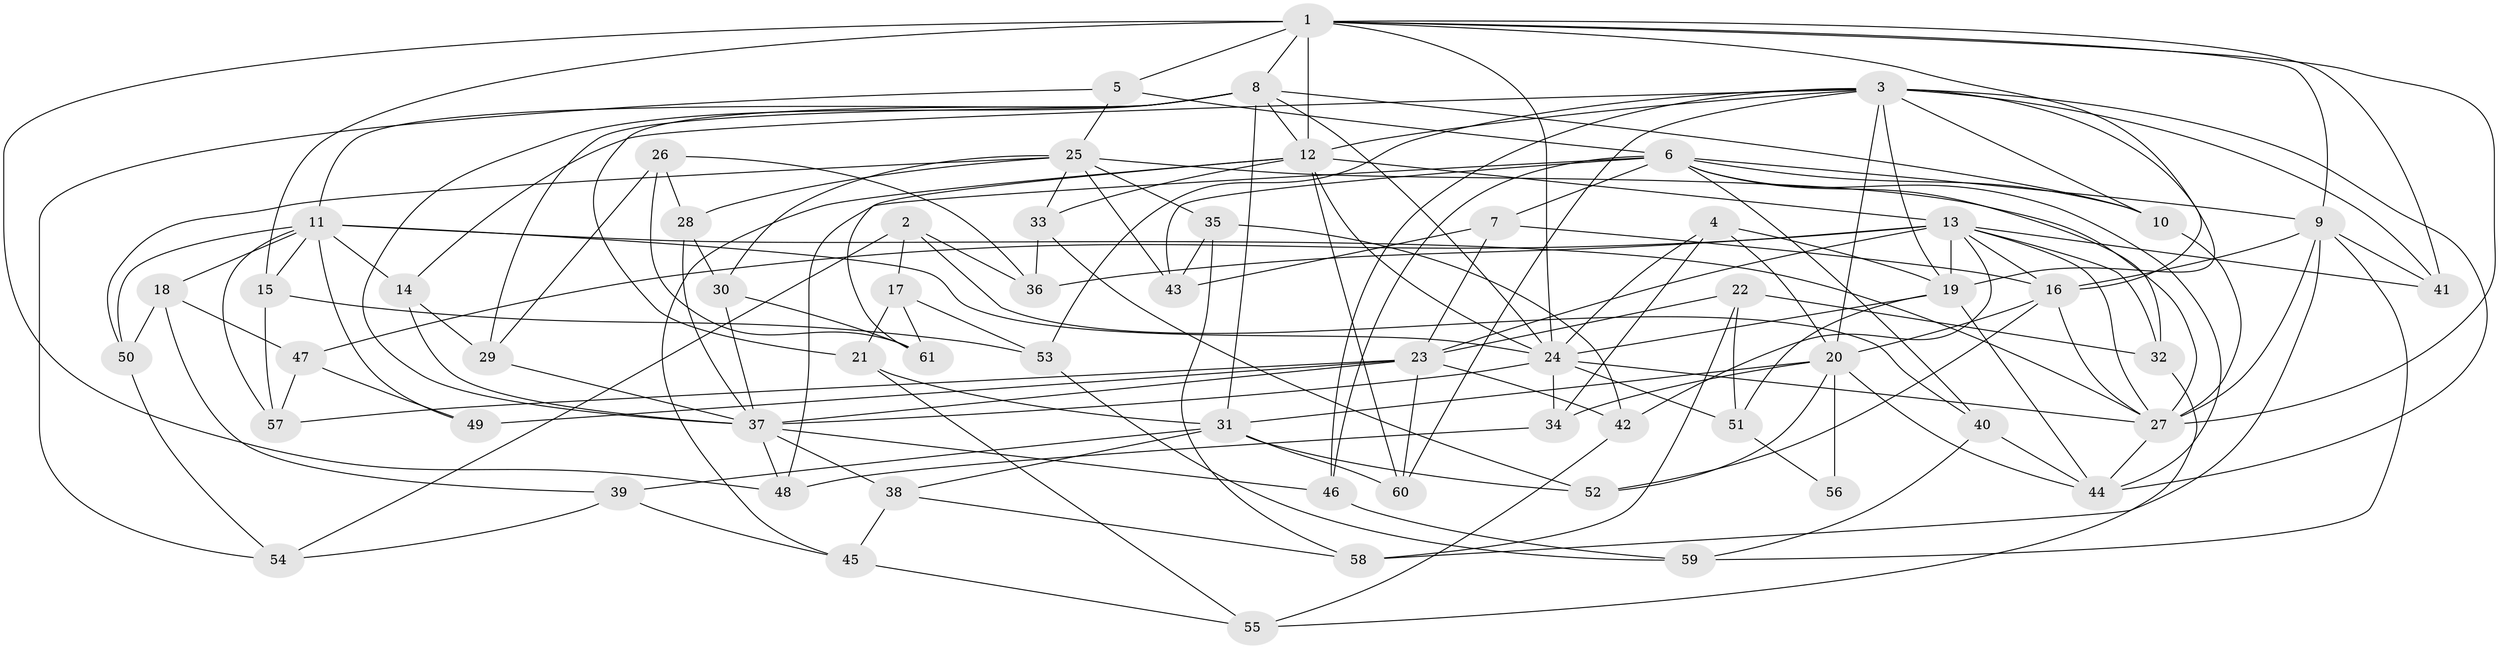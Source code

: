 // original degree distribution, {4: 1.0}
// Generated by graph-tools (version 1.1) at 2025/53/03/04/25 22:53:49]
// undirected, 61 vertices, 162 edges
graph export_dot {
  node [color=gray90,style=filled];
  1;
  2;
  3;
  4;
  5;
  6;
  7;
  8;
  9;
  10;
  11;
  12;
  13;
  14;
  15;
  16;
  17;
  18;
  19;
  20;
  21;
  22;
  23;
  24;
  25;
  26;
  27;
  28;
  29;
  30;
  31;
  32;
  33;
  34;
  35;
  36;
  37;
  38;
  39;
  40;
  41;
  42;
  43;
  44;
  45;
  46;
  47;
  48;
  49;
  50;
  51;
  52;
  53;
  54;
  55;
  56;
  57;
  58;
  59;
  60;
  61;
  1 -- 5 [weight=1.0];
  1 -- 8 [weight=2.0];
  1 -- 9 [weight=1.0];
  1 -- 12 [weight=2.0];
  1 -- 15 [weight=1.0];
  1 -- 19 [weight=1.0];
  1 -- 24 [weight=1.0];
  1 -- 27 [weight=1.0];
  1 -- 41 [weight=1.0];
  1 -- 48 [weight=1.0];
  2 -- 17 [weight=1.0];
  2 -- 36 [weight=1.0];
  2 -- 40 [weight=1.0];
  2 -- 54 [weight=1.0];
  3 -- 10 [weight=1.0];
  3 -- 12 [weight=1.0];
  3 -- 14 [weight=1.0];
  3 -- 16 [weight=2.0];
  3 -- 19 [weight=1.0];
  3 -- 20 [weight=1.0];
  3 -- 41 [weight=1.0];
  3 -- 44 [weight=1.0];
  3 -- 46 [weight=1.0];
  3 -- 53 [weight=1.0];
  3 -- 60 [weight=1.0];
  4 -- 19 [weight=1.0];
  4 -- 20 [weight=1.0];
  4 -- 24 [weight=1.0];
  4 -- 34 [weight=1.0];
  5 -- 6 [weight=1.0];
  5 -- 25 [weight=1.0];
  5 -- 54 [weight=1.0];
  6 -- 7 [weight=1.0];
  6 -- 9 [weight=1.0];
  6 -- 10 [weight=1.0];
  6 -- 32 [weight=1.0];
  6 -- 40 [weight=1.0];
  6 -- 43 [weight=1.0];
  6 -- 44 [weight=1.0];
  6 -- 46 [weight=1.0];
  6 -- 48 [weight=1.0];
  7 -- 16 [weight=1.0];
  7 -- 23 [weight=1.0];
  7 -- 43 [weight=1.0];
  8 -- 10 [weight=1.0];
  8 -- 11 [weight=1.0];
  8 -- 12 [weight=1.0];
  8 -- 21 [weight=1.0];
  8 -- 24 [weight=1.0];
  8 -- 29 [weight=1.0];
  8 -- 31 [weight=1.0];
  8 -- 37 [weight=1.0];
  9 -- 16 [weight=2.0];
  9 -- 27 [weight=3.0];
  9 -- 41 [weight=1.0];
  9 -- 58 [weight=1.0];
  9 -- 59 [weight=1.0];
  10 -- 27 [weight=1.0];
  11 -- 14 [weight=1.0];
  11 -- 15 [weight=1.0];
  11 -- 18 [weight=1.0];
  11 -- 24 [weight=2.0];
  11 -- 27 [weight=1.0];
  11 -- 49 [weight=1.0];
  11 -- 50 [weight=1.0];
  11 -- 57 [weight=1.0];
  12 -- 13 [weight=1.0];
  12 -- 24 [weight=1.0];
  12 -- 33 [weight=1.0];
  12 -- 45 [weight=1.0];
  12 -- 60 [weight=1.0];
  12 -- 61 [weight=1.0];
  13 -- 16 [weight=1.0];
  13 -- 19 [weight=2.0];
  13 -- 23 [weight=2.0];
  13 -- 27 [weight=1.0];
  13 -- 32 [weight=1.0];
  13 -- 36 [weight=1.0];
  13 -- 41 [weight=1.0];
  13 -- 42 [weight=1.0];
  13 -- 47 [weight=1.0];
  14 -- 29 [weight=1.0];
  14 -- 37 [weight=1.0];
  15 -- 53 [weight=1.0];
  15 -- 57 [weight=1.0];
  16 -- 20 [weight=2.0];
  16 -- 27 [weight=1.0];
  16 -- 52 [weight=1.0];
  17 -- 21 [weight=1.0];
  17 -- 53 [weight=1.0];
  17 -- 61 [weight=1.0];
  18 -- 39 [weight=1.0];
  18 -- 47 [weight=1.0];
  18 -- 50 [weight=1.0];
  19 -- 24 [weight=1.0];
  19 -- 44 [weight=1.0];
  19 -- 51 [weight=1.0];
  20 -- 31 [weight=2.0];
  20 -- 34 [weight=1.0];
  20 -- 44 [weight=1.0];
  20 -- 52 [weight=1.0];
  20 -- 56 [weight=3.0];
  21 -- 31 [weight=1.0];
  21 -- 55 [weight=1.0];
  22 -- 23 [weight=1.0];
  22 -- 32 [weight=1.0];
  22 -- 51 [weight=1.0];
  22 -- 58 [weight=1.0];
  23 -- 37 [weight=3.0];
  23 -- 42 [weight=1.0];
  23 -- 49 [weight=2.0];
  23 -- 57 [weight=1.0];
  23 -- 60 [weight=1.0];
  24 -- 27 [weight=2.0];
  24 -- 34 [weight=1.0];
  24 -- 37 [weight=1.0];
  24 -- 51 [weight=1.0];
  25 -- 27 [weight=1.0];
  25 -- 28 [weight=1.0];
  25 -- 30 [weight=1.0];
  25 -- 33 [weight=1.0];
  25 -- 35 [weight=1.0];
  25 -- 43 [weight=1.0];
  25 -- 50 [weight=1.0];
  26 -- 28 [weight=1.0];
  26 -- 29 [weight=1.0];
  26 -- 36 [weight=1.0];
  26 -- 61 [weight=1.0];
  27 -- 44 [weight=1.0];
  28 -- 30 [weight=1.0];
  28 -- 37 [weight=1.0];
  29 -- 37 [weight=1.0];
  30 -- 37 [weight=1.0];
  30 -- 61 [weight=1.0];
  31 -- 38 [weight=1.0];
  31 -- 39 [weight=1.0];
  31 -- 52 [weight=1.0];
  31 -- 60 [weight=1.0];
  32 -- 55 [weight=1.0];
  33 -- 36 [weight=1.0];
  33 -- 52 [weight=1.0];
  34 -- 48 [weight=1.0];
  35 -- 42 [weight=1.0];
  35 -- 43 [weight=1.0];
  35 -- 58 [weight=1.0];
  37 -- 38 [weight=1.0];
  37 -- 46 [weight=1.0];
  37 -- 48 [weight=1.0];
  38 -- 45 [weight=1.0];
  38 -- 58 [weight=1.0];
  39 -- 45 [weight=1.0];
  39 -- 54 [weight=1.0];
  40 -- 44 [weight=1.0];
  40 -- 59 [weight=1.0];
  42 -- 55 [weight=1.0];
  45 -- 55 [weight=1.0];
  46 -- 59 [weight=1.0];
  47 -- 49 [weight=1.0];
  47 -- 57 [weight=1.0];
  50 -- 54 [weight=1.0];
  51 -- 56 [weight=1.0];
  53 -- 59 [weight=1.0];
}
